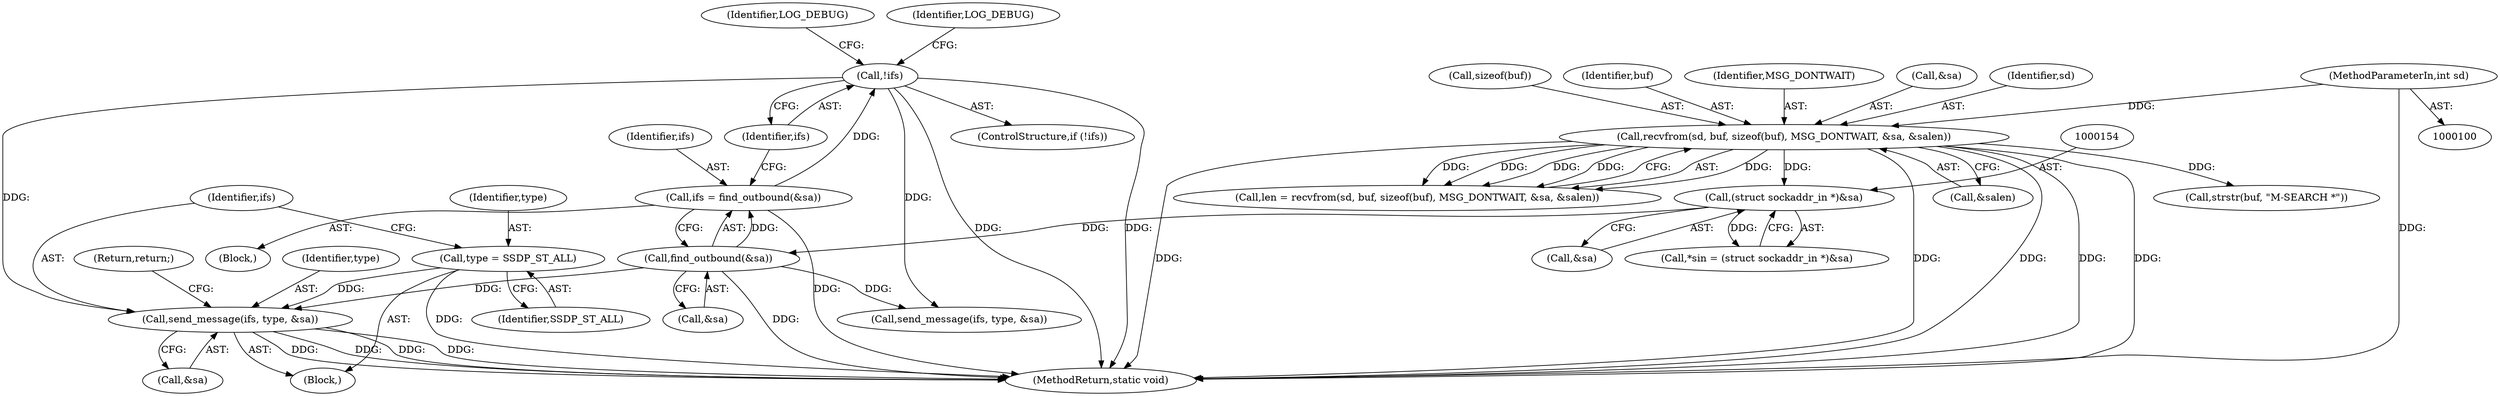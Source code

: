 digraph "1_ssdp-responder_ce04b1f29a137198182f60bbb628d5ceb8171765@API" {
"1000193" [label="(Call,send_message(ifs, type, &sa))"];
"1000163" [label="(Call,!ifs)"];
"1000157" [label="(Call,ifs = find_outbound(&sa))"];
"1000159" [label="(Call,find_outbound(&sa))"];
"1000153" [label="(Call,(struct sockaddr_in *)&sa)"];
"1000114" [label="(Call,recvfrom(sd, buf, sizeof(buf), MSG_DONTWAIT, &sa, &salen))"];
"1000101" [label="(MethodParameterIn,int sd)"];
"1000190" [label="(Call,type = SSDP_ST_ALL)"];
"1000193" [label="(Call,send_message(ifs, type, &sa))"];
"1000142" [label="(Call,strstr(buf, \"M-SEARCH *\"))"];
"1000175" [label="(Identifier,LOG_DEBUG)"];
"1000158" [label="(Identifier,ifs)"];
"1000119" [label="(Identifier,MSG_DONTWAIT)"];
"1000163" [label="(Call,!ifs)"];
"1000114" [label="(Call,recvfrom(sd, buf, sizeof(buf), MSG_DONTWAIT, &sa, &salen))"];
"1000160" [label="(Call,&sa)"];
"1000159" [label="(Call,find_outbound(&sa))"];
"1000162" [label="(ControlStructure,if (!ifs))"];
"1000120" [label="(Call,&sa)"];
"1000167" [label="(Identifier,LOG_DEBUG)"];
"1000273" [label="(MethodReturn,static void)"];
"1000157" [label="(Call,ifs = find_outbound(&sa))"];
"1000122" [label="(Call,&salen)"];
"1000115" [label="(Identifier,sd)"];
"1000155" [label="(Call,&sa)"];
"1000189" [label="(Block,)"];
"1000117" [label="(Call,sizeof(buf))"];
"1000198" [label="(Return,return;)"];
"1000116" [label="(Identifier,buf)"];
"1000192" [label="(Identifier,SSDP_ST_ALL)"];
"1000196" [label="(Call,&sa)"];
"1000191" [label="(Identifier,type)"];
"1000194" [label="(Identifier,ifs)"];
"1000190" [label="(Call,type = SSDP_ST_ALL)"];
"1000259" [label="(Call,send_message(ifs, type, &sa))"];
"1000164" [label="(Identifier,ifs)"];
"1000112" [label="(Call,len = recvfrom(sd, buf, sizeof(buf), MSG_DONTWAIT, &sa, &salen))"];
"1000195" [label="(Identifier,type)"];
"1000101" [label="(MethodParameterIn,int sd)"];
"1000153" [label="(Call,(struct sockaddr_in *)&sa)"];
"1000145" [label="(Block,)"];
"1000151" [label="(Call,*sin = (struct sockaddr_in *)&sa)"];
"1000193" -> "1000189"  [label="AST: "];
"1000193" -> "1000196"  [label="CFG: "];
"1000194" -> "1000193"  [label="AST: "];
"1000195" -> "1000193"  [label="AST: "];
"1000196" -> "1000193"  [label="AST: "];
"1000198" -> "1000193"  [label="CFG: "];
"1000193" -> "1000273"  [label="DDG: "];
"1000193" -> "1000273"  [label="DDG: "];
"1000193" -> "1000273"  [label="DDG: "];
"1000193" -> "1000273"  [label="DDG: "];
"1000163" -> "1000193"  [label="DDG: "];
"1000190" -> "1000193"  [label="DDG: "];
"1000159" -> "1000193"  [label="DDG: "];
"1000163" -> "1000162"  [label="AST: "];
"1000163" -> "1000164"  [label="CFG: "];
"1000164" -> "1000163"  [label="AST: "];
"1000167" -> "1000163"  [label="CFG: "];
"1000175" -> "1000163"  [label="CFG: "];
"1000163" -> "1000273"  [label="DDG: "];
"1000163" -> "1000273"  [label="DDG: "];
"1000157" -> "1000163"  [label="DDG: "];
"1000163" -> "1000259"  [label="DDG: "];
"1000157" -> "1000145"  [label="AST: "];
"1000157" -> "1000159"  [label="CFG: "];
"1000158" -> "1000157"  [label="AST: "];
"1000159" -> "1000157"  [label="AST: "];
"1000164" -> "1000157"  [label="CFG: "];
"1000157" -> "1000273"  [label="DDG: "];
"1000159" -> "1000157"  [label="DDG: "];
"1000159" -> "1000160"  [label="CFG: "];
"1000160" -> "1000159"  [label="AST: "];
"1000159" -> "1000273"  [label="DDG: "];
"1000153" -> "1000159"  [label="DDG: "];
"1000159" -> "1000259"  [label="DDG: "];
"1000153" -> "1000151"  [label="AST: "];
"1000153" -> "1000155"  [label="CFG: "];
"1000154" -> "1000153"  [label="AST: "];
"1000155" -> "1000153"  [label="AST: "];
"1000151" -> "1000153"  [label="CFG: "];
"1000153" -> "1000151"  [label="DDG: "];
"1000114" -> "1000153"  [label="DDG: "];
"1000114" -> "1000112"  [label="AST: "];
"1000114" -> "1000122"  [label="CFG: "];
"1000115" -> "1000114"  [label="AST: "];
"1000116" -> "1000114"  [label="AST: "];
"1000117" -> "1000114"  [label="AST: "];
"1000119" -> "1000114"  [label="AST: "];
"1000120" -> "1000114"  [label="AST: "];
"1000122" -> "1000114"  [label="AST: "];
"1000112" -> "1000114"  [label="CFG: "];
"1000114" -> "1000273"  [label="DDG: "];
"1000114" -> "1000273"  [label="DDG: "];
"1000114" -> "1000273"  [label="DDG: "];
"1000114" -> "1000273"  [label="DDG: "];
"1000114" -> "1000273"  [label="DDG: "];
"1000114" -> "1000112"  [label="DDG: "];
"1000114" -> "1000112"  [label="DDG: "];
"1000114" -> "1000112"  [label="DDG: "];
"1000114" -> "1000112"  [label="DDG: "];
"1000114" -> "1000112"  [label="DDG: "];
"1000101" -> "1000114"  [label="DDG: "];
"1000114" -> "1000142"  [label="DDG: "];
"1000101" -> "1000100"  [label="AST: "];
"1000101" -> "1000273"  [label="DDG: "];
"1000190" -> "1000189"  [label="AST: "];
"1000190" -> "1000192"  [label="CFG: "];
"1000191" -> "1000190"  [label="AST: "];
"1000192" -> "1000190"  [label="AST: "];
"1000194" -> "1000190"  [label="CFG: "];
"1000190" -> "1000273"  [label="DDG: "];
}
